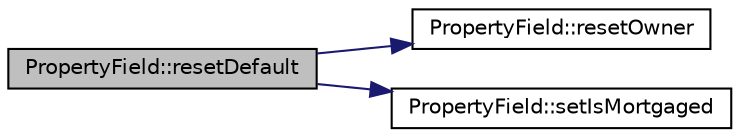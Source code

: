 digraph "PropertyField::resetDefault"
{
 // LATEX_PDF_SIZE
  edge [fontname="Helvetica",fontsize="10",labelfontname="Helvetica",labelfontsize="10"];
  node [fontname="Helvetica",fontsize="10",shape=record];
  rankdir="LR";
  Node1 [label="PropertyField::resetDefault",height=0.2,width=0.4,color="black", fillcolor="grey75", style="filled", fontcolor="black",tooltip=" "];
  Node1 -> Node2 [color="midnightblue",fontsize="10",style="solid",fontname="Helvetica"];
  Node2 [label="PropertyField::resetOwner",height=0.2,width=0.4,color="black", fillcolor="white", style="filled",URL="$class_property_field.html#aa3a6b0249d36134b9cc63872922e447f",tooltip=" "];
  Node1 -> Node3 [color="midnightblue",fontsize="10",style="solid",fontname="Helvetica"];
  Node3 [label="PropertyField::setIsMortgaged",height=0.2,width=0.4,color="black", fillcolor="white", style="filled",URL="$class_property_field.html#a8ed81fa863c3d443a69141445d66616e",tooltip=" "];
}
